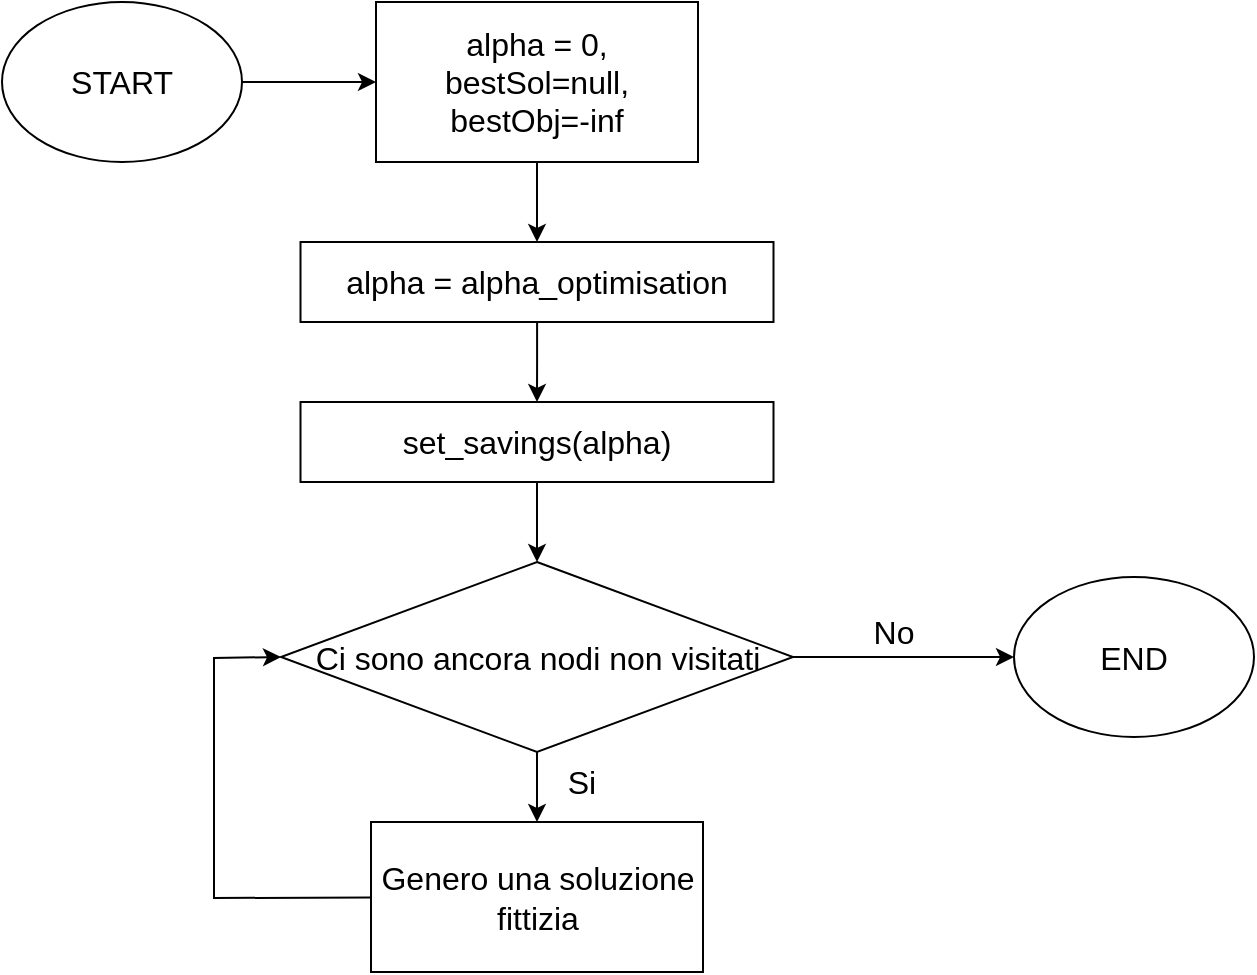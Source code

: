 <mxfile version="20.0.4" type="device"><diagram id="C5RBs43oDa-KdzZeNtuy" name="Page-1"><mxGraphModel dx="1022" dy="428" grid="1" gridSize="10" guides="1" tooltips="1" connect="1" arrows="1" fold="1" page="1" pageScale="1" pageWidth="827" pageHeight="1169" math="0" shadow="0"><root><mxCell id="WIyWlLk6GJQsqaUBKTNV-0"/><mxCell id="WIyWlLk6GJQsqaUBKTNV-1" parent="WIyWlLk6GJQsqaUBKTNV-0"/><mxCell id="KgdD1sRkDYmKvgz9av69-5" value="" style="edgeStyle=orthogonalEdgeStyle;rounded=0;orthogonalLoop=1;jettySize=auto;entryX=0;entryY=0.5;entryDx=0;entryDy=0;fontSize=16;labelBackgroundColor=none;html=1;" edge="1" parent="WIyWlLk6GJQsqaUBKTNV-1" source="KgdD1sRkDYmKvgz9av69-0" target="KgdD1sRkDYmKvgz9av69-1"><mxGeometry relative="1" as="geometry"/></mxCell><mxCell id="KgdD1sRkDYmKvgz9av69-0" value="START" style="ellipse;fontSize=16;labelBackgroundColor=none;whiteSpace=wrap;html=1;" vertex="1" parent="WIyWlLk6GJQsqaUBKTNV-1"><mxGeometry x="101" y="140" width="120" height="80" as="geometry"/></mxCell><mxCell id="KgdD1sRkDYmKvgz9av69-6" value="" style="edgeStyle=orthogonalEdgeStyle;rounded=0;orthogonalLoop=1;jettySize=auto;fontSize=16;labelBackgroundColor=none;html=1;entryX=0.5;entryY=0;entryDx=0;entryDy=0;" edge="1" parent="WIyWlLk6GJQsqaUBKTNV-1" source="KgdD1sRkDYmKvgz9av69-1" target="KgdD1sRkDYmKvgz9av69-8"><mxGeometry relative="1" as="geometry"><mxPoint x="371" y="270" as="targetPoint"/></mxGeometry></mxCell><mxCell id="KgdD1sRkDYmKvgz9av69-1" value="alpha = 0,&lt;br style=&quot;font-size: 16px;&quot;&gt;bestSol=null,&lt;br style=&quot;font-size: 16px;&quot;&gt;bestObj=-inf" style="rounded=0;fontSize=16;labelBackgroundColor=none;whiteSpace=wrap;html=1;" vertex="1" parent="WIyWlLk6GJQsqaUBKTNV-1"><mxGeometry x="288" y="140" width="161" height="80" as="geometry"/></mxCell><mxCell id="KgdD1sRkDYmKvgz9av69-4" value="END" style="ellipse;fontSize=16;labelBackgroundColor=none;whiteSpace=wrap;html=1;" vertex="1" parent="WIyWlLk6GJQsqaUBKTNV-1"><mxGeometry x="607" y="427.5" width="120" height="80" as="geometry"/></mxCell><mxCell id="KgdD1sRkDYmKvgz9av69-22" value="" style="edgeStyle=orthogonalEdgeStyle;rounded=0;orthogonalLoop=1;jettySize=auto;fontSize=16;labelBackgroundColor=none;html=1;entryX=0.5;entryY=0;entryDx=0;entryDy=0;" edge="1" parent="WIyWlLk6GJQsqaUBKTNV-1" source="KgdD1sRkDYmKvgz9av69-8" target="KgdD1sRkDYmKvgz9av69-37"><mxGeometry relative="1" as="geometry"><mxPoint x="371" y="380" as="targetPoint"/></mxGeometry></mxCell><mxCell id="KgdD1sRkDYmKvgz9av69-8" value="alpha = alpha_optimisation" style="rounded=0;fontSize=16;labelBackgroundColor=none;whiteSpace=wrap;html=1;" vertex="1" parent="WIyWlLk6GJQsqaUBKTNV-1"><mxGeometry x="250.25" y="260" width="236.5" height="40" as="geometry"/></mxCell><mxCell id="KgdD1sRkDYmKvgz9av69-45" style="edgeStyle=none;rounded=0;orthogonalLoop=1;jettySize=auto;html=1;entryX=0;entryY=0.5;entryDx=0;entryDy=0;labelBackgroundColor=none;fontSize=16;" edge="1" parent="WIyWlLk6GJQsqaUBKTNV-1" source="KgdD1sRkDYmKvgz9av69-9" target="KgdD1sRkDYmKvgz9av69-12"><mxGeometry relative="1" as="geometry"><Array as="points"><mxPoint x="207" y="588"/><mxPoint x="207" y="468"/></Array></mxGeometry></mxCell><mxCell id="KgdD1sRkDYmKvgz9av69-9" value="Genero una soluzione fittizia" style="rounded=0;fontSize=16;labelBackgroundColor=none;whiteSpace=wrap;html=1;" vertex="1" parent="WIyWlLk6GJQsqaUBKTNV-1"><mxGeometry x="285.5" y="550" width="166" height="75" as="geometry"/></mxCell><mxCell id="KgdD1sRkDYmKvgz9av69-40" style="edgeStyle=none;rounded=0;orthogonalLoop=1;jettySize=auto;html=1;entryX=0.5;entryY=0;entryDx=0;entryDy=0;labelBackgroundColor=none;fontSize=16;" edge="1" parent="WIyWlLk6GJQsqaUBKTNV-1" source="KgdD1sRkDYmKvgz9av69-12" target="KgdD1sRkDYmKvgz9av69-9"><mxGeometry relative="1" as="geometry"/></mxCell><mxCell id="KgdD1sRkDYmKvgz9av69-46" style="edgeStyle=none;rounded=0;orthogonalLoop=1;jettySize=auto;html=1;entryX=0;entryY=0.5;entryDx=0;entryDy=0;labelBackgroundColor=none;fontSize=16;" edge="1" parent="WIyWlLk6GJQsqaUBKTNV-1" source="KgdD1sRkDYmKvgz9av69-12" target="KgdD1sRkDYmKvgz9av69-4"><mxGeometry relative="1" as="geometry"/></mxCell><mxCell id="KgdD1sRkDYmKvgz9av69-12" value="Ci sono ancora nodi non visitati" style="rhombus;fontSize=16;labelBackgroundColor=none;whiteSpace=wrap;html=1;" vertex="1" parent="WIyWlLk6GJQsqaUBKTNV-1"><mxGeometry x="240.5" y="420" width="256" height="95" as="geometry"/></mxCell><mxCell id="KgdD1sRkDYmKvgz9av69-34" value="Si" style="text;strokeColor=none;fillColor=none;align=center;verticalAlign=middle;rounded=0;fontSize=16;labelBackgroundColor=none;whiteSpace=wrap;html=1;" vertex="1" parent="WIyWlLk6GJQsqaUBKTNV-1"><mxGeometry x="361" y="515" width="60" height="30" as="geometry"/></mxCell><mxCell id="KgdD1sRkDYmKvgz9av69-35" value="No" style="text;strokeColor=none;fillColor=none;align=center;verticalAlign=middle;rounded=0;fontSize=16;labelBackgroundColor=none;whiteSpace=wrap;html=1;" vertex="1" parent="WIyWlLk6GJQsqaUBKTNV-1"><mxGeometry x="517" y="440" width="60" height="30" as="geometry"/></mxCell><mxCell id="KgdD1sRkDYmKvgz9av69-39" style="edgeStyle=none;rounded=0;orthogonalLoop=1;jettySize=auto;html=1;entryX=0.5;entryY=0;entryDx=0;entryDy=0;labelBackgroundColor=none;fontSize=16;" edge="1" parent="WIyWlLk6GJQsqaUBKTNV-1" source="KgdD1sRkDYmKvgz9av69-37" target="KgdD1sRkDYmKvgz9av69-12"><mxGeometry relative="1" as="geometry"><mxPoint x="370.5" y="420" as="targetPoint"/></mxGeometry></mxCell><mxCell id="KgdD1sRkDYmKvgz9av69-37" value="set_savings(alpha)" style="rounded=0;fontSize=16;labelBackgroundColor=none;whiteSpace=wrap;html=1;" vertex="1" parent="WIyWlLk6GJQsqaUBKTNV-1"><mxGeometry x="250.25" y="340" width="236.5" height="40" as="geometry"/></mxCell></root></mxGraphModel></diagram></mxfile>